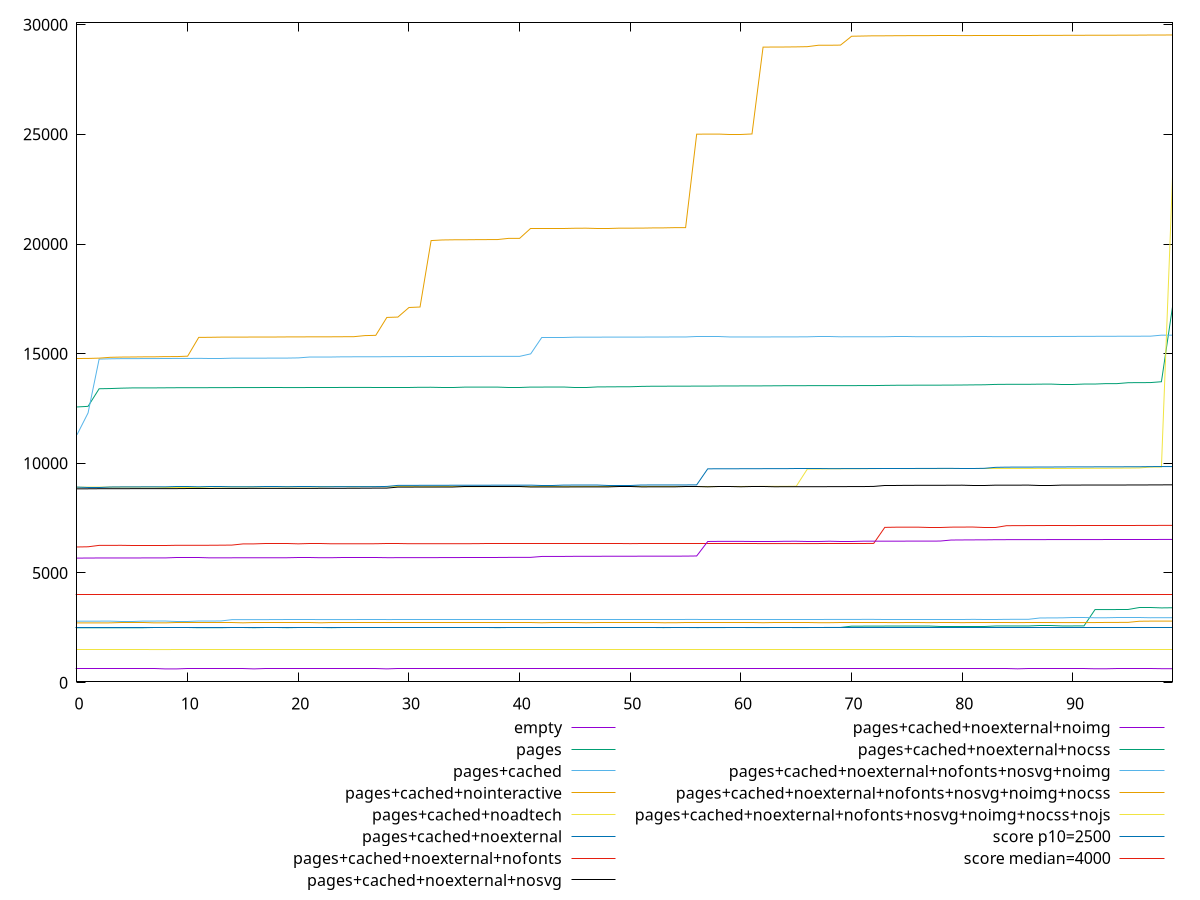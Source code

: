 reset

$empty <<EOF
0 625.16225
1 625.19215
2 625.20675
3 625.24655
4 625.2622
5 625.30105
6 625.52745
7 625.54185
8 625.6408
9 626.2201
10 626.2557
11 626.28025
12 626.3707
13 626.39105
14 626.3991
15 626.42215
16 627.1288
17 627.15185
18 627.1631
19 627.1852
20 627.194
21 627.2045
22 627.21455
23 627.21895
24 627.2278
25 627.2557
26 627.2791
27 627.3029
28 627.54825
29 628.10525
30 628.11455
31 628.1268
32 628.1281
33 628.147
34 628.1498
35 628.15255
36 628.1618
37 628.1629
38 628.1662
39 628.1727
40 628.17295
41 628.175
42 628.18145
43 628.18215
44 628.18625
45 628.18655
46 628.1907
47 628.20435
48 628.20665
49 628.20755
50 628.20895
51 628.21175
52 628.21485
53 628.21925
54 628.2264
55 628.2308
56 628.23145
57 628.2374
58 628.2377
59 628.24165
60 628.2763
61 628.29775
62 628.30095
63 628.3067
64 628.34285
65 628.36725
66 628.37885
67 628.42205
68 629.1097
69 629.1914
70 629.19225
71 629.19295
72 629.1977
73 629.2001
74 629.2098
75 629.224
76 629.22535
77 629.2263
78 629.23345
79 629.2358
80 629.2651
81 629.27385
82 629.30165
83 629.3317
84 629.3337
85 630.1098
86 630.1431
87 630.2019
88 630.2936
89 631.038
90 631.18955
91 631.23285
92 631.29395
93 632.25
94 633.16525
95 633.1867
96 633.2211
97 633.2284
98 636.067
99 636.54885
EOF

$pages <<EOF
0 12569.567
1 12597.447999999999
2 13399.9535
3 13409.356000000002
4 13426.594000000001
5 13438.317500000001
6 13439.302500000002
7 13439.563500000004
8 13443.591999999995
9 13447.049499999997
10 13447.421999999995
11 13447.672000000002
12 13449.917499999996
13 13451.2615
14 13452.667
15 13453.848999999998
16 13453.953000000001
17 13454.129
18 13454.229500000001
19 13454.5645
20 13454.868999999995
21 13456.056499999999
22 13456.706500000002
23 13457.4185
24 13459.572999999997
25 13460.802
26 13461.214499999996
27 13463.738
28 13463.803000000002
29 13466.969500000003
30 13467.067500000001
31 13467.344500000001
32 13467.900000000003
33 13469.671500000002
34 13469.817499999997
35 13474.301500000001
36 13474.796500000006
37 13474.949499999997
38 13475.4515
39 13475.676500000001
40 13475.695999999996
41 13476.685999999998
42 13476.8595
43 13477.978999999998
44 13479.1665
45 13479.206999999997
46 13479.339999999998
47 13482.868
48 13486.947499999998
49 13489.956999999999
50 13491.777999999998
51 13507.366999999998
52 13514.895999999999
53 13515.9225
54 13517.6595
55 13518.928999999998
56 13520.204000000002
57 13521.108000000004
58 13525.536500000002
59 13526.765000000003
60 13528.973499999996
61 13529.225500000004
62 13531.681500000002
63 13535.1635
64 13538.514500000001
65 13539.383500000002
66 13540.875000000004
67 13541.293499999996
68 13542.097500000003
69 13542.469499999994
70 13543.216
71 13544.496000000001
72 13545.061999999998
73 13553.184000000001
74 13559.060499999998
75 13561.058999999997
76 13562.68
77 13564.0045
78 13564.766999999996
79 13567.034000000001
80 13570.9955
81 13576.84
82 13581.184000000001
83 13597.932
84 13602.006000000001
85 13602.442999999997
86 13603.169000000004
87 13610.002000000002
88 13613.081999999999
89 13614.254999999997
90 13614.294999999998
91 13614.500999999998
92 13614.890500000001
93 13634.617999999999
94 13634.722499999996
95 13676.122499999998
96 13679.662499999999
97 13681.360999999999
98 13720.290499999996
99 17128.032
EOF

$pagesCached <<EOF
0 11302.4264
1 12297.864000000001
2 14752.660249999997
3 14765.122650000007
4 14772.670849999999
5 14773.476900000003
6 14775.54525
7 14776.084900000002
8 14780.1696
9 14781.5129
10 14781.807749999996
11 14786.544799999996
12 14788.307149999997
13 14788.3953
14 14794.5052
15 14795.270499999999
16 14795.447500000004
17 14796.016750000003
18 14798.004800000002
19 14798.621399999998
20 14807.443599999999
21 14845.638899999998
22 14846.4471
23 14847.4122
24 14855.881200000002
25 14857.1532
26 14857.394399999997
27 14857.607100000001
28 14862.385800000002
29 14864.359200000003
30 14866.3611
31 14867.745899999998
32 14870.253300000002
33 14871.3225
34 14871.986099999998
35 14874.6468
36 14875.073699999997
37 14875.500900000003
38 14875.913699999997
39 14877.237900000004
40 14877.4716
41 14990.777999999998
42 15737.386399999998
43 15748.511000000002
44 15748.562600000001
45 15752.642799999998
46 15752.9326
47 15753.658400000004
48 15753.826999999997
49 15754.366000000005
50 15754.965800000002
51 15756.468999999997
52 15757.477600000002
53 15758.886200000006
54 15760.802200000002
55 15761.0944
56 15761.391400000002
57 15761.421400000005
58 15761.4466
59 15761.626400000003
60 15762.116199999995
61 15762.4366
62 15762.537800000002
63 15763.108600000003
64 15764.974000000006
65 15765.244999999999
66 15767.756800000003
67 15768.0368
68 15768.178600000003
69 15768.7028
70 15769.932799999999
71 15770.374200000002
72 15770.496200000003
73 15771.1112
74 15771.559800000003
75 15771.576200000005
76 15772.314000000002
77 15772.714200000002
78 15773.186799999998
79 15774.361799999999
80 15774.6192
81 15775.528800000002
82 15775.656200000001
83 15776.0894
84 15777.391799999998
85 15778.9784
86 15780.0128
87 15780.274
88 15780.8462
89 15785.658799999996
90 15786.271800000002
91 15789.206799999996
92 15790.202199999996
93 15792.407399999998
94 15793.374600000003
95 15794.707999999997
96 15796.203399999999
97 15796.9214
98 15843.482950000001
99 15844.007299999994
EOF

$pagesCachedNointeractive <<EOF
0 14779.420749999997
1 14782.451350000003
2 14796.266700000004
3 14833.509600000001
4 14844.441000000003
5 14848.674900000005
6 14854.406399999996
7 14855.9307
8 14866.0248
9 14866.3947
10 14885.2746
11 15741.674600000002
12 15745.877999999997
13 15753.874999999998
14 15754.467799999999
15 15756.403800000004
16 15757.101799999999
17 15757.621600000006
18 15759.6566
19 15763.450800000004
20 15763.934000000001
21 15767.026400000004
22 15768.4116
23 15768.652000000002
24 15771.961400000004
25 15773.3862
26 15823.142050000004
27 15835.988199999996
28 16652.0663
29 16668.5837
30 17105.14395
31 17127.376349999995
32 20156.669850000002
33 20184.1243
34 20191.803500000005
35 20193.480450000003
36 20198.16775
37 20201.094950000006
38 20203.332150000006
39 20257.017900000006
40 20258.022900000004
41 20715.967700000005
42 20716.110599999996
43 20717.605
44 20717.605
45 20718.573300000007
46 20721.6248
47 20721.8318
48 20721.848600000005
49 20722.594800000006
50 20723.6057
51 20724.5118
52 20733.413600000007
53 20735.699599999996
54 20746.24429999999
55 20747.983099999998
56 25008.663049999996
57 25011.61485
58 25012.507449999994
59 25015.398299999993
60 25015.434400000006
61 25017.922800000015
62 28978.956999999988
63 28980.691749999998
64 28983.224249999996
65 28988.656499999994
66 28998.35425000001
67 29062.63929999999
68 29063.118000000013
69 29069.45550000001
70 29473.64069999999
71 29483.33745000001
72 29493.602100000015
73 29493.83819999999
74 29497.533899999995
75 29499.887699999996
76 29500.832849999988
77 29502.626099999987
78 29503.317300000006
79 29503.325850000016
80 29504.01930000002
81 29506.069200000013
82 29507.824049999996
83 29508.172800000008
84 29510.0484
85 29510.661300000003
86 29510.67839999999
87 29512.67084999999
88 29514.467099999987
89 29515.06724999999
90 29516.41800000002
91 29518.015499999998
92 29519.331899999986
93 29519.956199999993
94 29521.085100000008
95 29522.33954999999
96 29524.1955
97 29528.36655
98 29529.484049999995
99 29531.422649999986
EOF

$pagesCachedNoadtech <<EOF
0 8908.24545
1 8914.403699999999
2 8914.920450000001
3 8915.616450000001
4 8917.363350000001
5 8918.251800000002
6 8918.410799999998
7 8918.5821
8 8919.576
9 8919.583200000001
10 8919.810449999997
11 8919.842250000002
12 8921.853750000002
13 8922.268349999998
14 8923.37385
15 8924.6322
16 8925.050850000001
17 8926.98645
18 8928.121349999998
19 8928.4668
20 8929.034100000004
21 8929.203149999998
22 8929.462800000001
23 8929.5048
24 8929.506150000001
25 8929.801650000001
26 8930.3112
27 8930.3775
28 8930.53125
29 8930.976750000002
30 8931.059100000002
31 8931.5811
32 8933.791050000002
33 8934.609
34 8934.635549999999
35 8934.9564
36 8935.355849999998
37 8935.6773
38 8935.948199999999
39 8936.262599999998
40 8936.367899999997
41 8937.081900000001
42 8937.305550000005
43 8937.35985
44 8937.6831
45 8937.747000000003
46 8937.96465
47 8938.0002
48 8938.296900000001
49 8938.319550000004
50 8938.35195
51 8938.710299999997
52 8938.829249999999
53 8938.9182
54 8939.067750000002
55 8939.126250000001
56 8939.474249999996
57 8940.305849999997
58 8941.49985
59 8942.451750000002
60 8942.463
61 8947.18995
62 8947.843950000002
63 8948.925750000002
64 8949.21615
65 8955.0228
66 9738.94605
67 9739.526649999998
68 9751.243999999997
69 9752.608
70 9754.9415
71 9756.586
72 9758.054000000002
73 9758.65525
74 9758.660500000002
75 9760.254
76 9761.44525
77 9761.684750000002
78 9761.883749999997
79 9762.894249999998
80 9763.330249999999
81 9763.342499999999
82 9763.631500000001
83 9763.842
84 9764.7795
85 9765.67275
86 9765.697499999998
87 9765.974749999998
88 9767.18475
89 9767.281500000001
90 9767.3095
91 9768.60775
92 9773.604499999998
93 9773.751250000001
94 9779.661
95 9781.690999999999
96 9788.649250000002
97 9828.502300000002
98 9832.676099999999
99 23055.954400000006
EOF

$pagesCachedNoexternal <<EOF
0 8916.46875
1 8916.837
2 8916.952650000003
3 8919.587549999997
4 8923.9503
5 8925.67785
6 8926.40655
7 8926.978350000003
8 8928.309150000001
9 8929.046849999999
10 8929.118250000001
11 8929.433400000002
12 8930.22915
13 8930.2683
14 8930.439449999998
15 8931.641550000002
16 8932.2687
17 8932.565400000001
18 8932.56915
19 8933.30055
20 8933.381249999999
21 8933.440649999999
22 8934.683849999998
23 8934.929850000002
24 8937.4182
25 8937.4815
26 8938.081649999998
27 8938.353599999999
28 8945.5266
29 8994.2236
30 8994.617050000004
31 8996.4536
32 8997.06415
33 8997.5754
34 9000.387999999999
35 9000.544700000002
36 9001.147549999998
37 9002.176099999999
38 9002.5956
39 9004.24325
40 9005.109799999998
41 9005.29915
42 9005.911200000002
43 9006.030699999996
44 9007.637050000001
45 9009.0215
46 9009.4509
47 9009.7837
48 9010.0081
49 9010.04525
50 9010.112100000002
51 9010.9823
52 9011.911600000001
53 9012.200100000002
54 9013.002349999999
55 9013.965299999998
56 9017.2796
57 9749.7595
58 9750.639000000006
59 9752.462999999996
60 9753.301500000001
61 9753.86725
62 9756.24605
63 9756.529750000002
64 9757.329249999999
65 9757.89825
66 9757.9545
67 9757.997
68 9758.2385
69 9759.196000000004
70 9760.605500000001
71 9760.810000000001
72 9761.827249999998
73 9761.836000000001
74 9763.212750000004
75 9764.5475
76 9765.695000000003
77 9767.599000000006
78 9768.545749999997
79 9769.40525
80 9770.440250000003
81 9770.485499999999
82 9772.125499999998
83 9816.318700000003
84 9825.447400000001
85 9827.346149999998
86 9827.794850000002
87 9830.836099999999
88 9831.2357
89 9834.497000000001
90 9836.395400000003
91 9837.0436
92 9838.453699999998
93 9838.758600000001
94 9839.993749999998
95 9842.2691
96 9842.866899999999
97 9849.889299999999
98 9851.568249999998
99 9853.073249999998
EOF

$pagesCachedNoexternalNofonts <<EOF
0 6185.3243
1 6194.440400000001
2 6258.772150000001
3 6258.8796
4 6261.080300000001
5 6261.183950000001
6 6261.1968
7 6262.161499999998
8 6262.187749999999
9 6262.4967
10 6262.7094000000025
11 6262.7536
12 6263.468000000001
13 6267.249200000001
14 6272.066699999999
15 6325.293100000002
16 6326.596850000002
17 6327.505349999998
18 6327.535350000002
19 6327.675049999998
20 6328.4515
21 6330.1126
22 6330.19
23 6330.825849999999
24 6330.997700000002
25 6331.92395
26 6332.506100000001
27 6333.483049999998
28 6333.663100000002
29 6333.771999999998
30 6334.32885
31 6335.290150000002
32 6335.6775
33 6335.905349999999
34 6336.1475
35 6336.2911
36 6336.580350000001
37 6336.750650000004
38 6336.8162
39 6337.116349999999
40 6337.2450499999995
41 6337.355050000002
42 6337.416999999998
43 6337.575350000001
44 6337.58115
45 6337.680049999998
46 6338.2842
47 6338.3391999999985
48 6338.508850000001
49 6338.530000000001
50 6338.870650000001
51 6338.906950000002
52 6338.9945
53 6339.117100000001
54 6339.125550000001
55 6339.139449999999
56 6339.154850000001
57 6339.332550000001
58 6339.8252999999995
59 6340.010099999999
60 6340.053700000002
61 6340.205349999999
62 6340.485000000002
63 6341.018499999998
64 6341.343249999999
65 6341.531199999999
66 6342.24595
67 6342.351050000001
68 6342.559099999999
69 6342.596949999999
70 6343.47
71 6344.105150000001
72 6348.708000000002
73 7079.222500000001
74 7087.647000000003
75 7088.966000000002
76 7088.970500000001
77 7089.460999999999
78 7089.522999999999
79 7090.005499999999
80 7093.219999999999
81 7093.539500000001
82 7094.0525
83 7094.146500000001
84 7155.7186
85 7159.077449999999
86 7160.6071
87 7161.6764
88 7162.435199999998
89 7162.5551000000005
90 7162.8123
91 7164.572100000001
92 7165.213200000001
93 7166.251150000002
94 7166.547549999999
95 7166.701449999999
96 7167.039350000001
97 7168.043250000002
98 7170.085649999999
99 7170.52905
EOF

$pagesCachedNoexternalNosvg <<EOF
0 8837.979899999998
1 8838.102899999998
2 8841.7445
3 8842.000950000001
4 8843.150350000004
5 8844.49795
6 8844.725500000002
7 8845.810749999999
8 8846.337649999998
9 8846.764299999999
10 8851.168750000003
11 8852.134150000002
12 8852.38635
13 8855.37775
14 8855.703449999997
15 8856.1502
16 8856.9861
17 8857.3193
18 8857.466800000002
19 8858.063649999998
20 8858.2857
21 8858.6895
22 8859.72365
23 8860.763849999998
24 8861.461250000004
25 8864.372299999999
26 8866.3204
27 8869.92475
28 8870.50395
29 8915.691450000002
30 8916.664200000001
31 8917.91415
32 8919.190349999999
33 8919.395400000001
34 8920.261650000002
35 8920.432499999999
36 8920.596150000001
37 8921.09865
38 8921.289150000002
39 8921.592149999999
40 8921.748
41 8921.771699999998
42 8922.167250000002
43 8922.3831
44 8922.7689
45 8924.0124
46 8924.3286
47 8925.124950000001
48 8925.184800000003
49 8925.6657
50 8925.720449999999
51 8925.988650000001
52 8926.558649999999
53 8927.100300000002
54 8927.622600000002
55 8928.1374
56 8928.31455
57 8928.7407
58 8930.19135
59 8930.373749999999
60 8930.976449999998
61 8931.673349999997
62 8931.756749999999
63 8931.899549999998
64 8933.112299999999
65 8933.867849999999
66 8934.541200000001
67 8934.971850000002
68 8935.609349999999
69 8937.686399999999
70 8939.151149999998
71 8940.096449999997
72 8947.168950000001
73 8989.59
74 8989.944749999999
75 8995.566250000003
76 8996.594249999998
77 8998.537199999999
78 8998.697000000002
79 8999.92105
80 9002.90205
81 9002.9202
82 9003.049250000002
83 9003.940450000002
84 9004.852499999999
85 9005.14975
86 9006.066350000001
87 9006.4424
88 9006.523000000001
89 9006.803000000002
90 9007.2638
91 9008.735999999999
92 9008.949650000002
93 9009.534350000002
94 9010.641749999999
95 9011.631899999998
96 9013.16075
97 9014.857400000003
98 9017.14905
99 9019.975449999998
EOF

$pagesCachedNoexternalNoimg <<EOF
0 5677.471
1 5681.81025
2 5683.525749999999
3 5683.715350000002
4 5684.86325
5 5685.230700000001
6 5686.044099999997
7 5686.1709500000015
8 5687.246299999997
9 5688.94095
10 5689.001750000001
11 5689.0957
12 5689.599550000002
13 5690.4166
14 5691.9050499999985
15 5693.1104
16 5693.4067
17 5693.6418
18 5694.376450000002
19 5694.6326500000005
20 5694.950499999997
21 5694.964049999999
22 5695.322150000002
23 5696.41525
24 5697.4555500000015
25 5697.550900000001
26 5697.5896
27 5697.788500000001
28 5697.845699999999
29 5698.089649999999
30 5698.50045
31 5699.5672
32 5699.631900000001
33 5701.857050000001
34 5703.388350000001
35 5704.475449999998
36 5704.638499999999
37 5705.3416499999985
38 5707.115099999998
39 5710.400799999999
40 5712.221149999999
41 5712.451600000002
42 5752.907499999998
43 5754.906149999999
44 5755.335349999999
45 5759.7661
46 5759.82855
47 5761.186500000002
48 5762.883449999998
49 5763.812400000001
50 5764.300199999998
51 5765.50245
52 5765.528050000001
53 5766.244400000001
54 5766.883999999998
55 5768.583750000001
56 5775.7737
57 6435.6766499999985
58 6440.647200000001
59 6441.244200000003
60 6441.40545
61 6443.390399999998
62 6443.439
63 6443.490450000001
64 6445.2099
65 6446.452350000001
66 6447.160499999998
67 6447.168149999999
68 6447.701099999998
69 6448.379550000001
70 6448.464300000001
71 6449.185650000001
72 6449.35665
73 6449.86245
74 6450.726749999998
75 6452.148000000001
76 6452.972099999999
77 6453.188849999999
78 6455.425799999999
79 6502.1713500000005
80 6506.372699999999
81 6509.5612
82 6510.994599999999
83 6517.3694
84 6518.938499999998
85 6520.290400000002
86 6520.6706
87 6521.4401
88 6522.121599999999
89 6522.292600000001
90 6522.731600000001
91 6524.402699999999
92 6524.538300000001
93 6524.935200000002
94 6525.8782999999985
95 6526.4304
96 6528.133799999999
97 6528.1633999999995
98 6528.40235
99 6529.4758
EOF

$pagesCachedNoexternalNocss <<EOF
0 2500.3651
1 2500.9174999999996
2 2501.3049499999997
3 2501.6616999999997
4 2502.398
5 2502.6522499999996
6 2502.8995
7 2503.1607
8 2503.2271499999997
9 2503.3929499999995
10 2503.456
11 2503.50155
12 2503.7945000000004
13 2504.10865
14 2504.2173999999995
15 2504.2333499999995
16 2504.45375
17 2504.7919999999995
18 2504.8376
19 2505.0327000000007
20 2505.3497500000003
21 2505.36465
22 2505.50835
23 2505.6843
24 2505.7610000000004
25 2505.9797499999995
26 2506.2310500000003
27 2506.3134
28 2506.7230999999997
29 2506.7315999999996
30 2506.8524500000003
31 2506.9461499999998
32 2507.0122999999994
33 2507.1604
34 2507.21735
35 2507.232
36 2507.2994500000004
37 2507.3044999999997
38 2507.40995
39 2507.7132
40 2507.7488999999996
41 2508.0838499999995
42 2508.17155
43 2508.1725500000002
44 2508.1779500000002
45 2508.2028
46 2508.31565
47 2508.3162
48 2508.33685
49 2508.4408
50 2508.53
51 2508.56225
52 2508.5882
53 2508.91745
54 2509.1005999999998
55 2509.10635
56 2509.2504499999995
57 2509.6048499999997
58 2509.8384500000006
59 2509.9801499999994
60 2509.9906
61 2510.3044000000004
62 2510.43915
63 2511.1844
64 2511.2196
65 2511.4258500000005
66 2511.9612999999995
67 2514.3951499999994
68 2516.3027500000003
69 2517.30675
70 2574.7246999999998
71 2576.1679999999997
72 2578.530300000001
73 2579.2725
74 2579.4519000000005
75 2580.426099999999
76 2580.7960000000003
77 2581.1806000000006
78 2581.2587000000003
79 2581.3767000000003
80 2581.7324
81 2581.7594
82 2581.8780000000006
83 2582.2738
84 2582.5213999999996
85 2583.1359999999995
86 2583.6366
87 2583.759
88 2583.9211999999998
89 2584.8756999999996
90 2585.2223
91 2585.8743
92 3331.2337000000007
93 3332.6587
94 3333.2425999999996
95 3336.2516
96 3406.4843499999997
97 3406.5032499999998
98 3407.9469
99 3414.5454999999997
EOF

$pagesCachedNoexternalNofontsNosvgNoimg <<EOF
0 2801.8191000000006
1 2803.9116000000004
2 2804.024299999999
3 2805.2632000000003
4 2806.0744999999997
5 2806.0869999999995
6 2806.247799999999
7 2806.978200000001
8 2808.4293
9 2808.6190000000006
10 2808.62645
11 2809.0043499999997
12 2809.2830500000005
13 2810.8432499999994
14 2871.630650000001
15 2871.6878500000003
16 2872.2193000000007
17 2873.792200000001
18 2874.44275
19 2875.375249999999
20 2875.3962500000007
21 2875.53575
22 2875.57315
23 2875.8465000000006
24 2876.4148999999998
25 2876.560699999999
26 2876.814300000001
27 2876.8422500000006
28 2877.0103
29 2877.2878499999993
30 2877.4591999999993
31 2877.6322
32 2877.8184499999993
33 2877.8742500000008
34 2877.8762
35 2878.02755
36 2878.173
37 2878.325950000001
38 2878.3373000000006
39 2878.4726999999993
40 2878.64215
41 2878.9130500000006
42 2879.00605
43 2879.0669000000003
44 2879.13145
45 2879.1762
46 2879.195599999999
47 2879.230450000001
48 2879.4780500000006
49 2879.4905499999995
50 2879.5545000000006
51 2879.6163000000006
52 2879.7176000000004
53 2879.8942500000003
54 2879.9377500000005
55 2880.2756500000005
56 2880.4046000000008
57 2880.8015
58 2880.8057500000004
59 2881.126650000001
60 2881.1540999999993
61 2881.1959000000006
62 2881.2230000000004
63 2881.2737499999994
64 2881.3294
65 2881.5726000000004
66 2881.5900499999993
67 2881.6216999999997
68 2881.78625
69 2882.07365
70 2882.511250000001
71 2883.099
72 2883.391849999999
73 2883.606750000001
74 2883.6350999999995
75 2883.6553
76 2883.7466999999997
77 2884.1623499999996
78 2884.19715
79 2884.2677
80 2884.3517999999995
81 2884.453599999999
82 2885.0386499999995
83 2885.1222
84 2885.7752499999992
85 2887.3053000000004
86 2888.4036
87 2947.21975
88 2952.0985
89 2953.6754999999985
90 2957.40525
91 2957.423499999999
92 2957.88675
93 2958.0880000000006
94 2958.8807500000003
95 2958.9455000000007
96 2958.9640000000004
97 2959.063750000001
98 2959.8337500000002
99 2960.146499999999
EOF

$pagesCachedNoexternalNofontsNosvgNoimgNocss <<EOF
0 2722.4326
1 2723.117799999999
2 2723.745
3 2725.2951000000003
4 2725.4739
5 2725.5049
6 2725.520299999999
7 2725.5951
8 2726.1149000000005
9 2726.4163
10 2726.424
11 2726.7675000000013
12 2726.8257000000003
13 2726.839500000001
14 2726.895299999999
15 2727.0703999999996
16 2727.3708999999994
17 2727.5025000000005
18 2727.718300000001
19 2727.7258
20 2727.8635999999997
21 2727.9617000000007
22 2728.0742
23 2728.2853999999998
24 2728.3775000000005
25 2728.6574000000005
26 2728.7109
27 2728.7655999999997
28 2728.9182999999994
29 2729.0260000000007
30 2729.1223000000005
31 2729.1265000000003
32 2729.1623999999997
33 2729.1748
34 2729.299
35 2729.3199999999997
36 2729.3268000000007
37 2729.3308000000006
38 2729.4333
39 2729.490300000001
40 2729.5047999999997
41 2729.5964999999997
42 2729.6901
43 2729.8875
44 2729.8959999999993
45 2729.9279000000006
46 2730.490799999999
47 2730.6557000000007
48 2730.6856000000007
49 2730.686800000001
50 2730.7489000000005
51 2730.8872999999994
52 2730.9844999999996
53 2731.0207
54 2731.3448999999996
55 2731.462599999999
56 2731.5094
57 2731.9569000000006
58 2731.9644
59 2732.416100000001
60 2732.4607000000005
61 2732.552300000001
62 2732.623199999999
63 2732.9448000000007
64 2732.9692999999997
65 2733.0778999999993
66 2733.1912999999995
67 2733.4999000000007
68 2733.6813000000006
69 2733.7479000000008
70 2733.7544
71 2733.7873
72 2734.0946999999996
73 2734.1590000000006
74 2734.3863000000006
75 2734.4414000000006
76 2734.6281
77 2735.1087
78 2735.1116
79 2735.3369000000007
80 2735.674400000001
81 2736.4468000000006
82 2736.4470999999994
83 2736.5200000000004
84 2736.6132000000007
85 2736.7922000000003
86 2737.0012999999994
87 2737.0038000000004
88 2737.1360000000004
89 2738.0352000000003
90 2739.1649
91 2739.5755
92 2739.9615999999987
93 2744.3554000000013
94 2746.0184999999997
95 2748.7553999999996
96 2799.285600000001
97 2804.7367499999996
98 2805.639650000001
99 2806.754100000001
EOF

$pagesCachedNoexternalNofontsNosvgNoimgNocssNojs <<EOF
0 1506.9898000000003
1 1507.1337999999996
2 1507.1485999999998
3 1507.2186000000004
4 1507.3287999999998
5 1507.3827999999999
6 1507.3978000000002
7 1507.4425999999999
8 1507.6709999999998
9 1507.873
10 1507.8896
11 1507.8898
12 1507.9066000000003
13 1507.9256
14 1507.9402
15 1507.9764
16 1507.9956000000002
17 1508.015
18 1508.1478
19 1508.2237999999998
20 1508.2443999999998
21 1508.4286
22 1508.4382
23 1508.4616000000003
24 1508.5104000000001
25 1508.5248000000001
26 1508.5356
27 1508.5567999999998
28 1508.6492000000003
29 1508.6525999999997
30 1508.7314000000001
31 1508.7522
32 1508.7718
33 1508.7896
34 1508.7928000000002
35 1508.8173999999997
36 1508.8404
37 1508.8408
38 1508.8467999999998
39 1508.8656
40 1508.8928
41 1508.8972000000003
42 1508.8984
43 1508.9224
44 1508.9274000000003
45 1508.9352000000003
46 1508.9465999999998
47 1508.972
48 1508.9869999999999
49 1509.0089999999998
50 1509.0616
51 1509.0654
52 1509.1098
53 1509.1147999999998
54 1509.1224000000002
55 1509.127
56 1509.1332000000002
57 1509.1435999999999
58 1509.1676000000002
59 1509.2220000000002
60 1509.2258000000002
61 1509.2977999999998
62 1509.2977999999998
63 1509.3022
64 1509.3528000000001
65 1509.3848
66 1509.3868000000002
67 1509.3988
68 1509.4094
69 1509.4108
70 1509.4284000000002
71 1509.4644000000003
72 1509.4762
73 1509.4953999999998
74 1509.5302000000001
75 1509.5381999999995
76 1509.5539999999996
77 1509.5579999999998
78 1509.5638000000001
79 1509.5762
80 1509.5958
81 1509.6232
82 1509.6367999999998
83 1509.6574
84 1509.6722000000002
85 1509.6936
86 1509.7549999999997
87 1509.786
88 1509.7921999999999
89 1509.8064
90 1509.8335999999997
91 1509.8446
92 1509.8489999999997
93 1509.8614
94 1509.9210000000003
95 1510.1986000000002
96 1510.1994
97 1510.3256
98 1510.3714
99 1510.4590000000003
EOF

set key outside below
set xrange [0:99]
set yrange [47.03704200000027:30109.547857999987]
set trange [47.03704200000027:30109.547857999987]
set terminal svg size 640, 610 enhanced background rgb 'white'
set output "report_00007_2020-12-11T15:55:29.892Z/largest-contentful-paint/comparison/sorted/all_raw.svg"

plot $empty title "empty" with line, \
     $pages title "pages" with line, \
     $pagesCached title "pages+cached" with line, \
     $pagesCachedNointeractive title "pages+cached+nointeractive" with line, \
     $pagesCachedNoadtech title "pages+cached+noadtech" with line, \
     $pagesCachedNoexternal title "pages+cached+noexternal" with line, \
     $pagesCachedNoexternalNofonts title "pages+cached+noexternal+nofonts" with line, \
     $pagesCachedNoexternalNosvg title "pages+cached+noexternal+nosvg" with line, \
     $pagesCachedNoexternalNoimg title "pages+cached+noexternal+noimg" with line, \
     $pagesCachedNoexternalNocss title "pages+cached+noexternal+nocss" with line, \
     $pagesCachedNoexternalNofontsNosvgNoimg title "pages+cached+noexternal+nofonts+nosvg+noimg" with line, \
     $pagesCachedNoexternalNofontsNosvgNoimgNocss title "pages+cached+noexternal+nofonts+nosvg+noimg+nocss" with line, \
     $pagesCachedNoexternalNofontsNosvgNoimgNocssNojs title "pages+cached+noexternal+nofonts+nosvg+noimg+nocss+nojs" with line, \
     2500 title "score p10=2500", \
     4000 title "score median=4000"

reset
